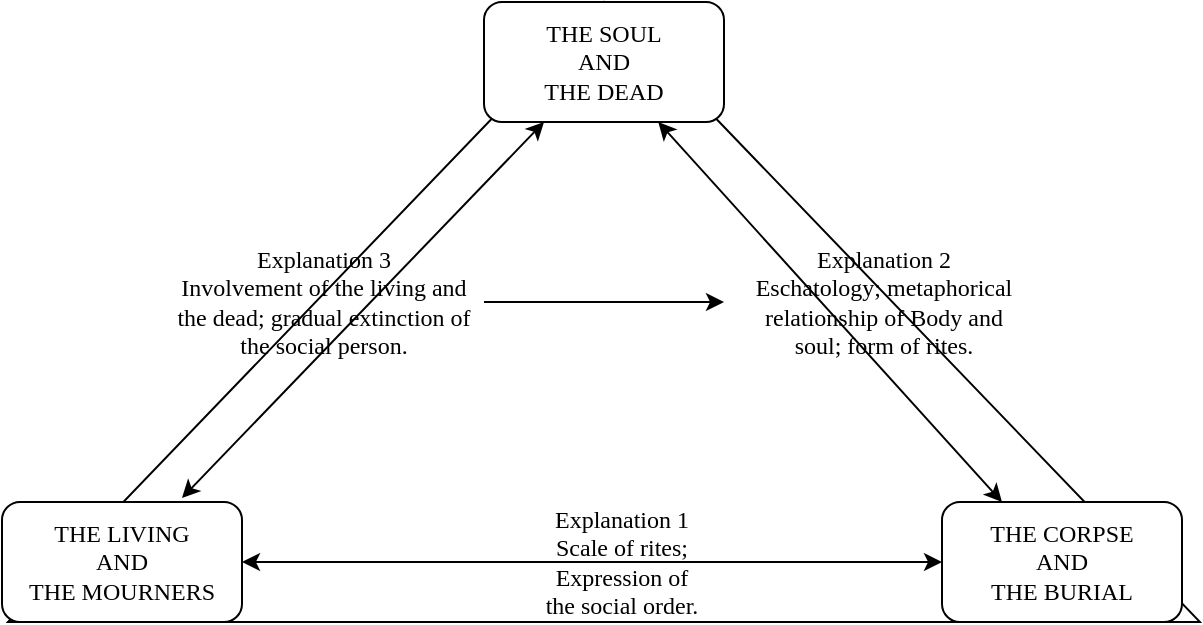 <mxfile version="12.5.5" type="github"><diagram id="_12x35giPN05xE9KEVux" name="Page-1"><mxGraphModel dx="786" dy="434" grid="1" gridSize="10" guides="1" tooltips="1" connect="1" arrows="1" fold="1" page="1" pageScale="1" pageWidth="827" pageHeight="1169" math="0" shadow="0" extFonts="cardo^https://fonts.googleapis.com/css?family=cardo"><root><mxCell id="0"/><mxCell id="1" parent="0"/><mxCell id="aOR9lu-8pqAyco01xNqh-8" value="" style="triangle;whiteSpace=wrap;html=1;rotation=-90;" vertex="1" parent="1"><mxGeometry x="266" y="-93" width="310" height="596" as="geometry"/></mxCell><mxCell id="aOR9lu-8pqAyco01xNqh-1" value="&lt;div&gt;THE SOUL &lt;br&gt;&lt;/div&gt;&lt;div&gt;AND &lt;br&gt;&lt;/div&gt;&lt;div&gt;THE DEAD&lt;/div&gt;" style="rounded=1;whiteSpace=wrap;html=1;fontFamily=cardo;FType=g;" vertex="1" parent="1"><mxGeometry x="361" y="50" width="120" height="60" as="geometry"/></mxCell><mxCell id="aOR9lu-8pqAyco01xNqh-2" value="&lt;div&gt;&lt;font face=&quot;cardo&quot;&gt;THE LIVING&lt;/font&gt;&lt;/div&gt;&lt;div&gt;&lt;font face=&quot;cardo&quot;&gt;AND&lt;br&gt;THE MOURNERS&lt;br&gt;&lt;/font&gt;&lt;/div&gt;" style="rounded=1;whiteSpace=wrap;html=1;" vertex="1" parent="1"><mxGeometry x="120" y="300" width="120" height="60" as="geometry"/></mxCell><mxCell id="aOR9lu-8pqAyco01xNqh-4" value="&lt;div&gt;&lt;font face=&quot;cardo&quot;&gt;THE CORPSE&lt;/font&gt;&lt;/div&gt;&lt;div&gt;&lt;font face=&quot;cardo&quot;&gt;AND&lt;br&gt;THE BURIAL&lt;br&gt;&lt;/font&gt;&lt;/div&gt;" style="rounded=1;whiteSpace=wrap;html=1;" vertex="1" parent="1"><mxGeometry x="590" y="300" width="120" height="60" as="geometry"/></mxCell><mxCell id="aOR9lu-8pqAyco01xNqh-5" value="" style="endArrow=classic;startArrow=classic;html=1;entryX=0.25;entryY=1;entryDx=0;entryDy=0;" edge="1" parent="1" target="aOR9lu-8pqAyco01xNqh-1"><mxGeometry width="50" height="50" relative="1" as="geometry"><mxPoint x="210" y="298" as="sourcePoint"/><mxPoint x="350" y="120" as="targetPoint"/></mxGeometry></mxCell><mxCell id="aOR9lu-8pqAyco01xNqh-6" value="" style="endArrow=classic;startArrow=classic;html=1;exitX=0.25;exitY=0;exitDx=0;exitDy=0;" edge="1" parent="1" source="aOR9lu-8pqAyco01xNqh-4" target="aOR9lu-8pqAyco01xNqh-1"><mxGeometry width="50" height="50" relative="1" as="geometry"><mxPoint x="620" y="280" as="sourcePoint"/><mxPoint x="470" y="110" as="targetPoint"/></mxGeometry></mxCell><mxCell id="aOR9lu-8pqAyco01xNqh-9" value="" style="endArrow=classic;startArrow=classic;html=1;entryX=0;entryY=0.5;entryDx=0;entryDy=0;" edge="1" parent="1" source="aOR9lu-8pqAyco01xNqh-2" target="aOR9lu-8pqAyco01xNqh-4"><mxGeometry width="50" height="50" relative="1" as="geometry"><mxPoint x="240" y="330" as="sourcePoint"/><mxPoint x="590" y="330" as="targetPoint"/></mxGeometry></mxCell><mxCell id="aOR9lu-8pqAyco01xNqh-13" value="" style="edgeStyle=orthogonalEdgeStyle;rounded=0;orthogonalLoop=1;jettySize=auto;html=1;fontFamily=cardo;" edge="1" parent="1" source="aOR9lu-8pqAyco01xNqh-11" target="aOR9lu-8pqAyco01xNqh-12"><mxGeometry relative="1" as="geometry"/></mxCell><mxCell id="aOR9lu-8pqAyco01xNqh-11" value="&lt;div&gt;Explanation 3&lt;/div&gt;&lt;div&gt;Involvement of the living and the dead; gradual extinction of the social person.&lt;br&gt;&lt;/div&gt;" style="text;html=1;strokeColor=none;fillColor=none;align=center;verticalAlign=middle;whiteSpace=wrap;rounded=0;fontFamily=cardo;" vertex="1" parent="1"><mxGeometry x="201" y="190" width="160" height="20" as="geometry"/></mxCell><mxCell id="aOR9lu-8pqAyco01xNqh-12" value="&lt;div&gt;Explanation 2&lt;/div&gt;&lt;div&gt;Eschatology; metaphorical&lt;/div&gt;&lt;div&gt;relationship of Body and &lt;br&gt;&lt;/div&gt;&lt;div&gt;soul; form of rites.&lt;br&gt;&lt;/div&gt;" style="text;html=1;strokeColor=none;fillColor=none;align=center;verticalAlign=middle;whiteSpace=wrap;rounded=0;fontFamily=cardo;" vertex="1" parent="1"><mxGeometry x="481" y="190" width="160" height="20" as="geometry"/></mxCell><mxCell id="aOR9lu-8pqAyco01xNqh-14" value="&lt;div&gt;Explanation 1&lt;/div&gt;&lt;div&gt;Scale of rites;&lt;/div&gt;&lt;div&gt;Expression of&lt;/div&gt;&lt;div&gt;the social order.&lt;br&gt;&lt;/div&gt;" style="text;html=1;strokeColor=none;fillColor=none;align=center;verticalAlign=middle;whiteSpace=wrap;rounded=0;fontFamily=cardo;" vertex="1" parent="1"><mxGeometry x="350" y="320" width="160" height="20" as="geometry"/></mxCell></root></mxGraphModel></diagram></mxfile>